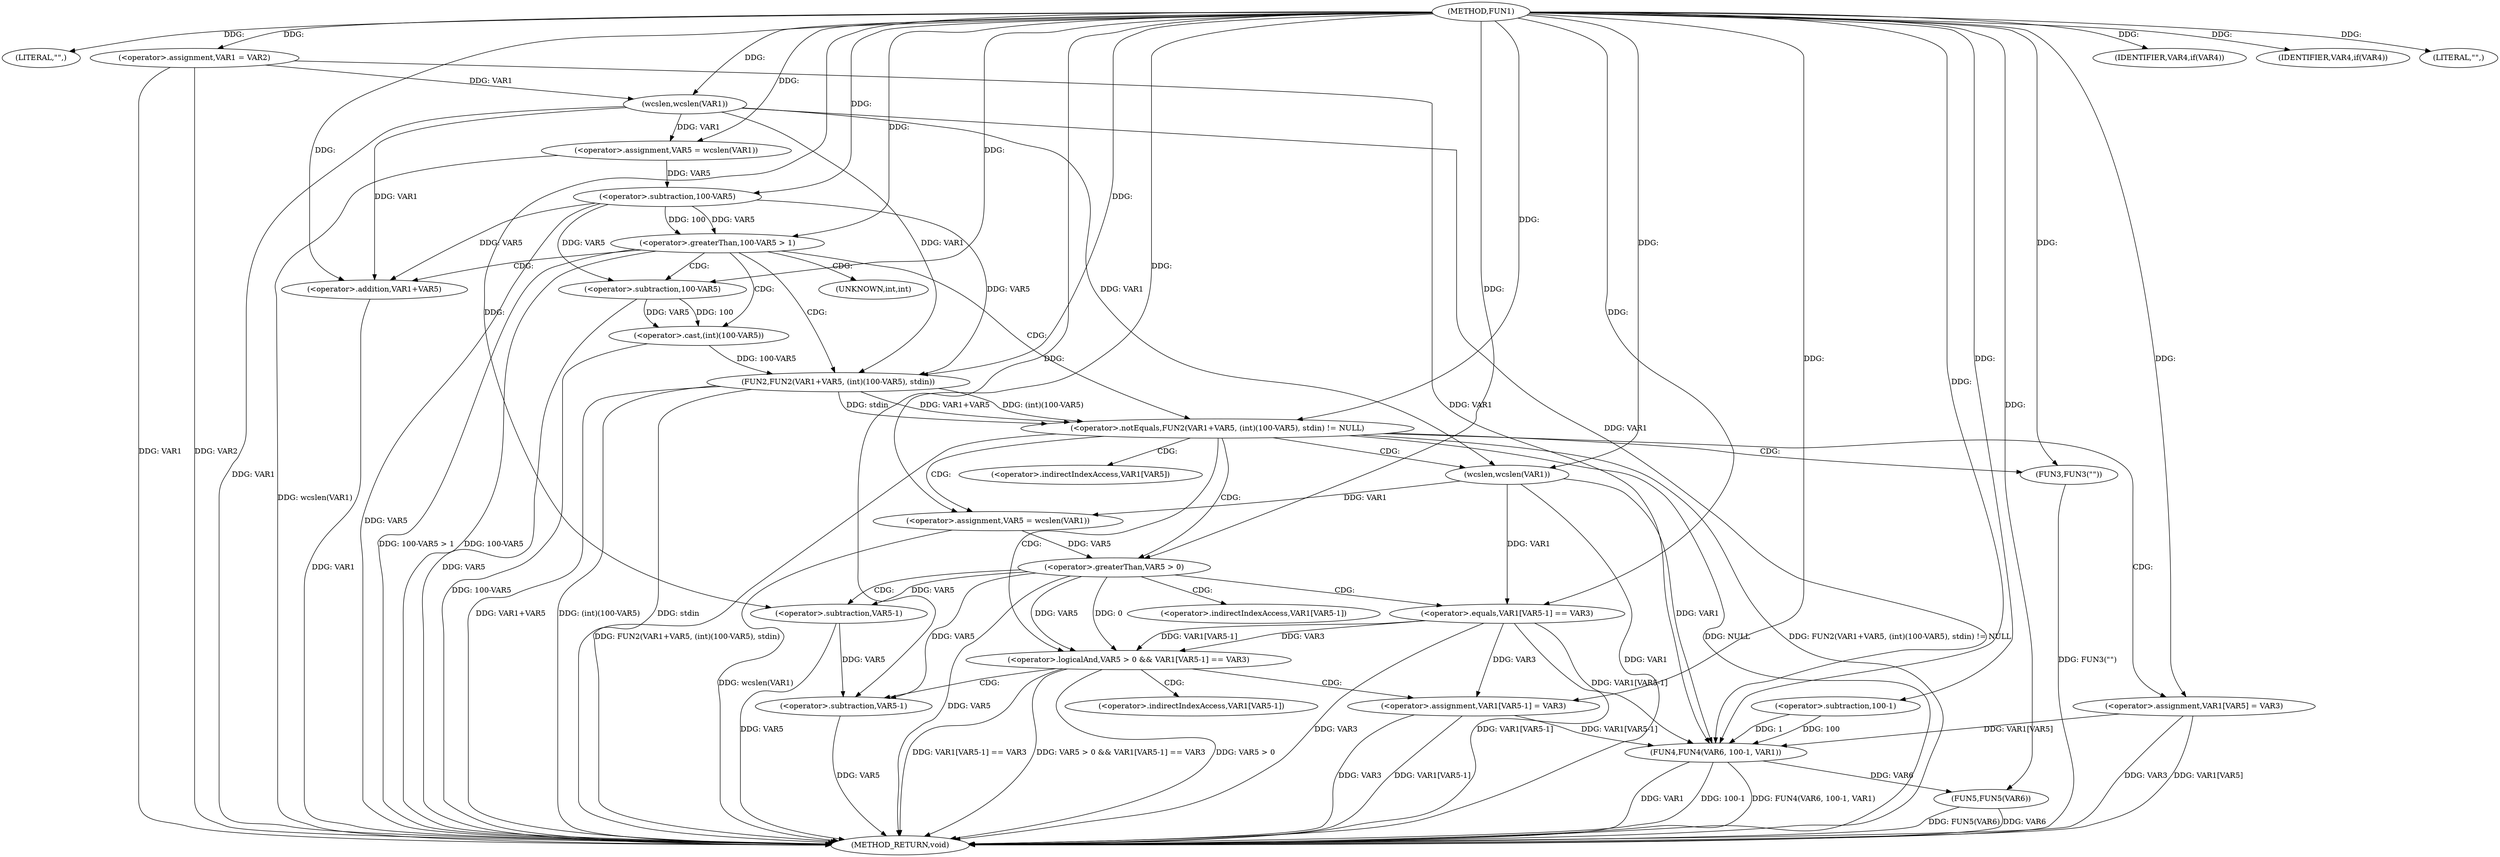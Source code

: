 digraph FUN1 {  
"1000100" [label = "(METHOD,FUN1)" ]
"1000183" [label = "(METHOD_RETURN,void)" ]
"1000103" [label = "(LITERAL,\"\",)" ]
"1000104" [label = "(<operator>.assignment,VAR1 = VAR2)" ]
"1000108" [label = "(IDENTIFIER,VAR4,if(VAR4))" ]
"1000112" [label = "(<operator>.assignment,VAR5 = wcslen(VAR1))" ]
"1000114" [label = "(wcslen,wcslen(VAR1))" ]
"1000117" [label = "(<operator>.greaterThan,100-VAR5 > 1)" ]
"1000118" [label = "(<operator>.subtraction,100-VAR5)" ]
"1000124" [label = "(<operator>.notEquals,FUN2(VAR1+VAR5, (int)(100-VAR5), stdin) != NULL)" ]
"1000125" [label = "(FUN2,FUN2(VAR1+VAR5, (int)(100-VAR5), stdin))" ]
"1000126" [label = "(<operator>.addition,VAR1+VAR5)" ]
"1000129" [label = "(<operator>.cast,(int)(100-VAR5))" ]
"1000131" [label = "(<operator>.subtraction,100-VAR5)" ]
"1000137" [label = "(<operator>.assignment,VAR5 = wcslen(VAR1))" ]
"1000139" [label = "(wcslen,wcslen(VAR1))" ]
"1000142" [label = "(<operator>.logicalAnd,VAR5 > 0 && VAR1[VAR5-1] == VAR3)" ]
"1000143" [label = "(<operator>.greaterThan,VAR5 > 0)" ]
"1000146" [label = "(<operator>.equals,VAR1[VAR5-1] == VAR3)" ]
"1000149" [label = "(<operator>.subtraction,VAR5-1)" ]
"1000154" [label = "(<operator>.assignment,VAR1[VAR5-1] = VAR3)" ]
"1000157" [label = "(<operator>.subtraction,VAR5-1)" ]
"1000163" [label = "(FUN3,FUN3(\"\"))" ]
"1000165" [label = "(<operator>.assignment,VAR1[VAR5] = VAR3)" ]
"1000171" [label = "(IDENTIFIER,VAR4,if(VAR4))" ]
"1000174" [label = "(LITERAL,\"\",)" ]
"1000175" [label = "(FUN4,FUN4(VAR6, 100-1, VAR1))" ]
"1000177" [label = "(<operator>.subtraction,100-1)" ]
"1000181" [label = "(FUN5,FUN5(VAR6))" ]
"1000130" [label = "(UNKNOWN,int,int)" ]
"1000147" [label = "(<operator>.indirectIndexAccess,VAR1[VAR5-1])" ]
"1000155" [label = "(<operator>.indirectIndexAccess,VAR1[VAR5-1])" ]
"1000166" [label = "(<operator>.indirectIndexAccess,VAR1[VAR5])" ]
  "1000125" -> "1000183"  [ label = "DDG: VAR1+VAR5"] 
  "1000142" -> "1000183"  [ label = "DDG: VAR5 > 0 && VAR1[VAR5-1] == VAR3"] 
  "1000124" -> "1000183"  [ label = "DDG: FUN2(VAR1+VAR5, (int)(100-VAR5), stdin)"] 
  "1000165" -> "1000183"  [ label = "DDG: VAR3"] 
  "1000104" -> "1000183"  [ label = "DDG: VAR1"] 
  "1000137" -> "1000183"  [ label = "DDG: wcslen(VAR1)"] 
  "1000181" -> "1000183"  [ label = "DDG: FUN5(VAR6)"] 
  "1000126" -> "1000183"  [ label = "DDG: VAR1"] 
  "1000117" -> "1000183"  [ label = "DDG: 100-VAR5"] 
  "1000142" -> "1000183"  [ label = "DDG: VAR5 > 0"] 
  "1000146" -> "1000183"  [ label = "DDG: VAR1[VAR5-1]"] 
  "1000181" -> "1000183"  [ label = "DDG: VAR6"] 
  "1000117" -> "1000183"  [ label = "DDG: 100-VAR5 > 1"] 
  "1000112" -> "1000183"  [ label = "DDG: wcslen(VAR1)"] 
  "1000154" -> "1000183"  [ label = "DDG: VAR3"] 
  "1000165" -> "1000183"  [ label = "DDG: VAR1[VAR5]"] 
  "1000139" -> "1000183"  [ label = "DDG: VAR1"] 
  "1000146" -> "1000183"  [ label = "DDG: VAR3"] 
  "1000125" -> "1000183"  [ label = "DDG: (int)(100-VAR5)"] 
  "1000154" -> "1000183"  [ label = "DDG: VAR1[VAR5-1]"] 
  "1000157" -> "1000183"  [ label = "DDG: VAR5"] 
  "1000143" -> "1000183"  [ label = "DDG: VAR5"] 
  "1000125" -> "1000183"  [ label = "DDG: stdin"] 
  "1000114" -> "1000183"  [ label = "DDG: VAR1"] 
  "1000175" -> "1000183"  [ label = "DDG: VAR1"] 
  "1000131" -> "1000183"  [ label = "DDG: VAR5"] 
  "1000124" -> "1000183"  [ label = "DDG: NULL"] 
  "1000118" -> "1000183"  [ label = "DDG: VAR5"] 
  "1000175" -> "1000183"  [ label = "DDG: 100-1"] 
  "1000149" -> "1000183"  [ label = "DDG: VAR5"] 
  "1000163" -> "1000183"  [ label = "DDG: FUN3(\"\")"] 
  "1000142" -> "1000183"  [ label = "DDG: VAR1[VAR5-1] == VAR3"] 
  "1000104" -> "1000183"  [ label = "DDG: VAR2"] 
  "1000175" -> "1000183"  [ label = "DDG: FUN4(VAR6, 100-1, VAR1)"] 
  "1000129" -> "1000183"  [ label = "DDG: 100-VAR5"] 
  "1000124" -> "1000183"  [ label = "DDG: FUN2(VAR1+VAR5, (int)(100-VAR5), stdin) != NULL"] 
  "1000100" -> "1000103"  [ label = "DDG: "] 
  "1000100" -> "1000104"  [ label = "DDG: "] 
  "1000100" -> "1000108"  [ label = "DDG: "] 
  "1000114" -> "1000112"  [ label = "DDG: VAR1"] 
  "1000100" -> "1000112"  [ label = "DDG: "] 
  "1000104" -> "1000114"  [ label = "DDG: VAR1"] 
  "1000100" -> "1000114"  [ label = "DDG: "] 
  "1000118" -> "1000117"  [ label = "DDG: 100"] 
  "1000118" -> "1000117"  [ label = "DDG: VAR5"] 
  "1000100" -> "1000118"  [ label = "DDG: "] 
  "1000112" -> "1000118"  [ label = "DDG: VAR5"] 
  "1000100" -> "1000117"  [ label = "DDG: "] 
  "1000125" -> "1000124"  [ label = "DDG: VAR1+VAR5"] 
  "1000125" -> "1000124"  [ label = "DDG: (int)(100-VAR5)"] 
  "1000125" -> "1000124"  [ label = "DDG: stdin"] 
  "1000114" -> "1000125"  [ label = "DDG: VAR1"] 
  "1000100" -> "1000125"  [ label = "DDG: "] 
  "1000118" -> "1000125"  [ label = "DDG: VAR5"] 
  "1000114" -> "1000126"  [ label = "DDG: VAR1"] 
  "1000100" -> "1000126"  [ label = "DDG: "] 
  "1000118" -> "1000126"  [ label = "DDG: VAR5"] 
  "1000129" -> "1000125"  [ label = "DDG: 100-VAR5"] 
  "1000131" -> "1000129"  [ label = "DDG: 100"] 
  "1000131" -> "1000129"  [ label = "DDG: VAR5"] 
  "1000100" -> "1000131"  [ label = "DDG: "] 
  "1000118" -> "1000131"  [ label = "DDG: VAR5"] 
  "1000100" -> "1000124"  [ label = "DDG: "] 
  "1000139" -> "1000137"  [ label = "DDG: VAR1"] 
  "1000100" -> "1000137"  [ label = "DDG: "] 
  "1000100" -> "1000139"  [ label = "DDG: "] 
  "1000114" -> "1000139"  [ label = "DDG: VAR1"] 
  "1000143" -> "1000142"  [ label = "DDG: VAR5"] 
  "1000143" -> "1000142"  [ label = "DDG: 0"] 
  "1000137" -> "1000143"  [ label = "DDG: VAR5"] 
  "1000100" -> "1000143"  [ label = "DDG: "] 
  "1000146" -> "1000142"  [ label = "DDG: VAR1[VAR5-1]"] 
  "1000146" -> "1000142"  [ label = "DDG: VAR3"] 
  "1000139" -> "1000146"  [ label = "DDG: VAR1"] 
  "1000143" -> "1000149"  [ label = "DDG: VAR5"] 
  "1000100" -> "1000149"  [ label = "DDG: "] 
  "1000100" -> "1000146"  [ label = "DDG: "] 
  "1000146" -> "1000154"  [ label = "DDG: VAR3"] 
  "1000100" -> "1000154"  [ label = "DDG: "] 
  "1000143" -> "1000157"  [ label = "DDG: VAR5"] 
  "1000149" -> "1000157"  [ label = "DDG: VAR5"] 
  "1000100" -> "1000157"  [ label = "DDG: "] 
  "1000100" -> "1000163"  [ label = "DDG: "] 
  "1000100" -> "1000165"  [ label = "DDG: "] 
  "1000100" -> "1000171"  [ label = "DDG: "] 
  "1000100" -> "1000174"  [ label = "DDG: "] 
  "1000100" -> "1000175"  [ label = "DDG: "] 
  "1000177" -> "1000175"  [ label = "DDG: 100"] 
  "1000177" -> "1000175"  [ label = "DDG: 1"] 
  "1000100" -> "1000177"  [ label = "DDG: "] 
  "1000104" -> "1000175"  [ label = "DDG: VAR1"] 
  "1000154" -> "1000175"  [ label = "DDG: VAR1[VAR5-1]"] 
  "1000114" -> "1000175"  [ label = "DDG: VAR1"] 
  "1000146" -> "1000175"  [ label = "DDG: VAR1[VAR5-1]"] 
  "1000165" -> "1000175"  [ label = "DDG: VAR1[VAR5]"] 
  "1000139" -> "1000175"  [ label = "DDG: VAR1"] 
  "1000175" -> "1000181"  [ label = "DDG: VAR6"] 
  "1000100" -> "1000181"  [ label = "DDG: "] 
  "1000117" -> "1000125"  [ label = "CDG: "] 
  "1000117" -> "1000131"  [ label = "CDG: "] 
  "1000117" -> "1000126"  [ label = "CDG: "] 
  "1000117" -> "1000129"  [ label = "CDG: "] 
  "1000117" -> "1000124"  [ label = "CDG: "] 
  "1000117" -> "1000130"  [ label = "CDG: "] 
  "1000124" -> "1000142"  [ label = "CDG: "] 
  "1000124" -> "1000166"  [ label = "CDG: "] 
  "1000124" -> "1000139"  [ label = "CDG: "] 
  "1000124" -> "1000165"  [ label = "CDG: "] 
  "1000124" -> "1000163"  [ label = "CDG: "] 
  "1000124" -> "1000143"  [ label = "CDG: "] 
  "1000124" -> "1000137"  [ label = "CDG: "] 
  "1000142" -> "1000157"  [ label = "CDG: "] 
  "1000142" -> "1000155"  [ label = "CDG: "] 
  "1000142" -> "1000154"  [ label = "CDG: "] 
  "1000143" -> "1000149"  [ label = "CDG: "] 
  "1000143" -> "1000147"  [ label = "CDG: "] 
  "1000143" -> "1000146"  [ label = "CDG: "] 
}
